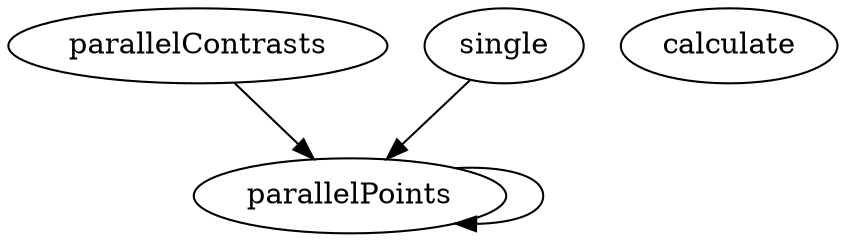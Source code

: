 /* Created by mdot for Matlab */
digraph m2html {
  parallelContrasts -> parallelPoints;
  parallelPoints -> parallelPoints;
  single -> parallelPoints;

  calculate [URL="calculate.html"];
  parallelContrasts [URL="parallelContrasts.html"];
  parallelPoints [URL="parallelPoints.html"];
  single [URL="single.html"];
}